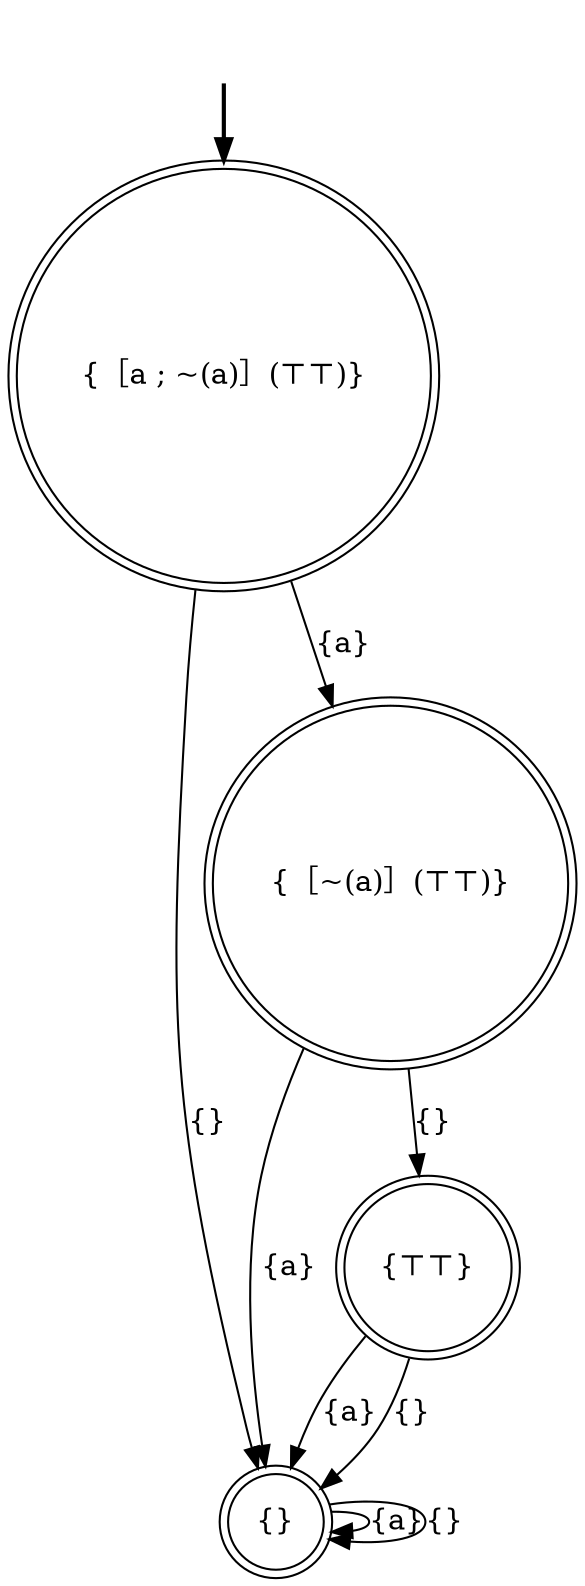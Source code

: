 digraph {
	fake0 [style=invisible]
	"{［a ; ~(a)］(⊤⊤)}" [root=true shape=doublecircle]
	"{}" [shape=doublecircle]
	"{［~(a)］(⊤⊤)}" [shape=doublecircle]
	"{⊤⊤}" [shape=doublecircle]
	fake0 -> "{［a ; ~(a)］(⊤⊤)}" [style=bold]
	"{［a ; ~(a)］(⊤⊤)}" -> "{}" [label="{}"]
	"{}" -> "{}" [label="{a}"]
	"{⊤⊤}" -> "{}" [label="{a}"]
	"{［~(a)］(⊤⊤)}" -> "{⊤⊤}" [label="{}"]
	"{［a ; ~(a)］(⊤⊤)}" -> "{［~(a)］(⊤⊤)}" [label="{a}"]
	"{⊤⊤}" -> "{}" [label="{}"]
	"{}" -> "{}" [label="{}"]
	"{［~(a)］(⊤⊤)}" -> "{}" [label="{a}"]
}
